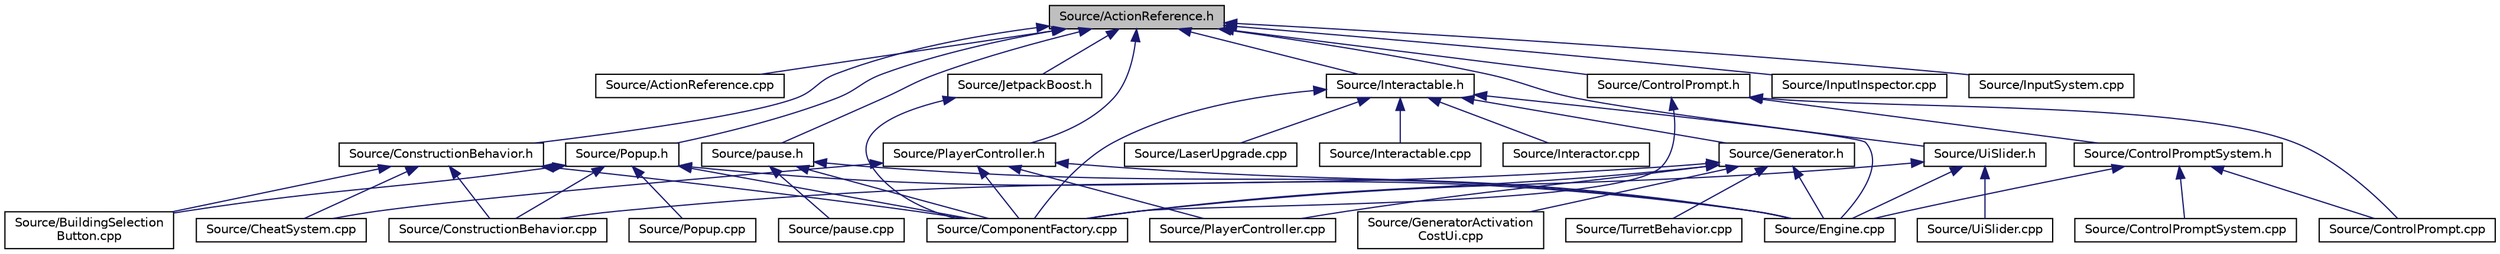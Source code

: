 digraph "Source/ActionReference.h"
{
 // LATEX_PDF_SIZE
  edge [fontname="Helvetica",fontsize="10",labelfontname="Helvetica",labelfontsize="10"];
  node [fontname="Helvetica",fontsize="10",shape=record];
  Node1 [label="Source/ActionReference.h",height=0.2,width=0.4,color="black", fillcolor="grey75", style="filled", fontcolor="black",tooltip="a reference to an input Action"];
  Node1 -> Node2 [dir="back",color="midnightblue",fontsize="10",style="solid",fontname="Helvetica"];
  Node2 [label="Source/ActionReference.cpp",height=0.2,width=0.4,color="black", fillcolor="white", style="filled",URL="$ActionReference_8cpp.html",tooltip="a reference to an input Action"];
  Node1 -> Node3 [dir="back",color="midnightblue",fontsize="10",style="solid",fontname="Helvetica"];
  Node3 [label="Source/ConstructionBehavior.h",height=0.2,width=0.4,color="black", fillcolor="white", style="filled",URL="$ConstructionBehavior_8h.html",tooltip="handles the construction of towers and modification of terrain"];
  Node3 -> Node4 [dir="back",color="midnightblue",fontsize="10",style="solid",fontname="Helvetica"];
  Node4 [label="Source/BuildingSelection\lButton.cpp",height=0.2,width=0.4,color="black", fillcolor="white", style="filled",URL="$BuildingSelectionButton_8cpp.html",tooltip="button that selects which building the ConstructionManager should place"];
  Node3 -> Node5 [dir="back",color="midnightblue",fontsize="10",style="solid",fontname="Helvetica"];
  Node5 [label="Source/CheatSystem.cpp",height=0.2,width=0.4,color="black", fillcolor="white", style="filled",URL="$CheatSystem_8cpp.html",tooltip="CheatSystem Class definition."];
  Node3 -> Node6 [dir="back",color="midnightblue",fontsize="10",style="solid",fontname="Helvetica"];
  Node6 [label="Source/ComponentFactory.cpp",height=0.2,width=0.4,color="black", fillcolor="white", style="filled",URL="$ComponentFactory_8cpp.html",tooltip="Definitions for the component factory class."];
  Node3 -> Node7 [dir="back",color="midnightblue",fontsize="10",style="solid",fontname="Helvetica"];
  Node7 [label="Source/ConstructionBehavior.cpp",height=0.2,width=0.4,color="black", fillcolor="white", style="filled",URL="$ConstructionBehavior_8cpp.html",tooltip="handles the construction of towers and modification of terrain"];
  Node1 -> Node8 [dir="back",color="midnightblue",fontsize="10",style="solid",fontname="Helvetica"];
  Node8 [label="Source/ControlPrompt.h",height=0.2,width=0.4,color="black", fillcolor="white", style="filled",URL="$ControlPrompt_8h.html",tooltip="Displays a control prompt for an ActionReference."];
  Node8 -> Node6 [dir="back",color="midnightblue",fontsize="10",style="solid",fontname="Helvetica"];
  Node8 -> Node9 [dir="back",color="midnightblue",fontsize="10",style="solid",fontname="Helvetica"];
  Node9 [label="Source/ControlPrompt.cpp",height=0.2,width=0.4,color="black", fillcolor="white", style="filled",URL="$ControlPrompt_8cpp.html",tooltip="Displays a control prompt for an ActionReference."];
  Node8 -> Node10 [dir="back",color="midnightblue",fontsize="10",style="solid",fontname="Helvetica"];
  Node10 [label="Source/ControlPromptSystem.h",height=0.2,width=0.4,color="black", fillcolor="white", style="filled",URL="$ControlPromptSystem_8h.html",tooltip="System that displays ControlPrompts from Actions."];
  Node10 -> Node9 [dir="back",color="midnightblue",fontsize="10",style="solid",fontname="Helvetica"];
  Node10 -> Node11 [dir="back",color="midnightblue",fontsize="10",style="solid",fontname="Helvetica"];
  Node11 [label="Source/ControlPromptSystem.cpp",height=0.2,width=0.4,color="black", fillcolor="white", style="filled",URL="$ControlPromptSystem_8cpp.html",tooltip="System that displays ControlPrompts from Actions."];
  Node10 -> Node12 [dir="back",color="midnightblue",fontsize="10",style="solid",fontname="Helvetica"];
  Node12 [label="Source/Engine.cpp",height=0.2,width=0.4,color="black", fillcolor="white", style="filled",URL="$Engine_8cpp.html",tooltip="Engine class."];
  Node1 -> Node13 [dir="back",color="midnightblue",fontsize="10",style="solid",fontname="Helvetica"];
  Node13 [label="Source/InputInspector.cpp",height=0.2,width=0.4,color="black", fillcolor="white", style="filled",URL="$InputInspector_8cpp.html",tooltip="Input system addition, holds Action and Debug info."];
  Node1 -> Node14 [dir="back",color="midnightblue",fontsize="10",style="solid",fontname="Helvetica"];
  Node14 [label="Source/InputSystem.cpp",height=0.2,width=0.4,color="black", fillcolor="white", style="filled",URL="$InputSystem_8cpp.html",tooltip="Input system, m_Handles key and mouse inputs."];
  Node1 -> Node15 [dir="back",color="midnightblue",fontsize="10",style="solid",fontname="Helvetica"];
  Node15 [label="Source/Interactable.h",height=0.2,width=0.4,color="black", fillcolor="white", style="filled",URL="$Interactable_8h.html",tooltip="Component which can be interacted with by pressing a button when nearby."];
  Node15 -> Node6 [dir="back",color="midnightblue",fontsize="10",style="solid",fontname="Helvetica"];
  Node15 -> Node12 [dir="back",color="midnightblue",fontsize="10",style="solid",fontname="Helvetica"];
  Node15 -> Node16 [dir="back",color="midnightblue",fontsize="10",style="solid",fontname="Helvetica"];
  Node16 [label="Source/Generator.h",height=0.2,width=0.4,color="black", fillcolor="white", style="filled",URL="$Generator_8h_source.html",tooltip=" "];
  Node16 -> Node6 [dir="back",color="midnightblue",fontsize="10",style="solid",fontname="Helvetica"];
  Node16 -> Node7 [dir="back",color="midnightblue",fontsize="10",style="solid",fontname="Helvetica"];
  Node16 -> Node12 [dir="back",color="midnightblue",fontsize="10",style="solid",fontname="Helvetica"];
  Node16 -> Node17 [dir="back",color="midnightblue",fontsize="10",style="solid",fontname="Helvetica"];
  Node17 [label="Source/GeneratorActivation\lCostUi.cpp",height=0.2,width=0.4,color="black", fillcolor="white", style="filled",URL="$GeneratorActivationCostUi_8cpp.html",tooltip="displays the costs of activating generators"];
  Node16 -> Node18 [dir="back",color="midnightblue",fontsize="10",style="solid",fontname="Helvetica"];
  Node18 [label="Source/PlayerController.cpp",height=0.2,width=0.4,color="black", fillcolor="white", style="filled",URL="$PlayerController_8cpp.html",tooltip="PlayerController Behaviour Class."];
  Node16 -> Node19 [dir="back",color="midnightblue",fontsize="10",style="solid",fontname="Helvetica"];
  Node19 [label="Source/TurretBehavior.cpp",height=0.2,width=0.4,color="black", fillcolor="white", style="filled",URL="$TurretBehavior_8cpp.html",tooltip="Behavior Compenent for Basic Turret"];
  Node15 -> Node20 [dir="back",color="midnightblue",fontsize="10",style="solid",fontname="Helvetica"];
  Node20 [label="Source/Interactable.cpp",height=0.2,width=0.4,color="black", fillcolor="white", style="filled",URL="$Interactable_8cpp.html",tooltip="Component which can be interacted with by pressing a button when nearby."];
  Node15 -> Node21 [dir="back",color="midnightblue",fontsize="10",style="solid",fontname="Helvetica"];
  Node21 [label="Source/Interactor.cpp",height=0.2,width=0.4,color="black", fillcolor="white", style="filled",URL="$Interactor_8cpp.html",tooltip="Behavior that can interact with nearby Interactable Components."];
  Node15 -> Node22 [dir="back",color="midnightblue",fontsize="10",style="solid",fontname="Helvetica"];
  Node22 [label="Source/LaserUpgrade.cpp",height=0.2,width=0.4,color="black", fillcolor="white", style="filled",URL="$LaserUpgrade_8cpp.html",tooltip="collectable upgrade to the player's MiningLaser"];
  Node1 -> Node23 [dir="back",color="midnightblue",fontsize="10",style="solid",fontname="Helvetica"];
  Node23 [label="Source/JetpackBoost.h",height=0.2,width=0.4,color="black", fillcolor="white", style="filled",URL="$JetpackBoost_8h_source.html",tooltip=" "];
  Node23 -> Node6 [dir="back",color="midnightblue",fontsize="10",style="solid",fontname="Helvetica"];
  Node1 -> Node24 [dir="back",color="midnightblue",fontsize="10",style="solid",fontname="Helvetica"];
  Node24 [label="Source/pause.h",height=0.2,width=0.4,color="black", fillcolor="white", style="filled",URL="$pause_8h.html",tooltip="component that pauses the game"];
  Node24 -> Node6 [dir="back",color="midnightblue",fontsize="10",style="solid",fontname="Helvetica"];
  Node24 -> Node12 [dir="back",color="midnightblue",fontsize="10",style="solid",fontname="Helvetica"];
  Node24 -> Node25 [dir="back",color="midnightblue",fontsize="10",style="solid",fontname="Helvetica"];
  Node25 [label="Source/pause.cpp",height=0.2,width=0.4,color="black", fillcolor="white", style="filled",URL="$pause_8cpp.html",tooltip="Component that pauses the game when the PauseComponent button is pressed."];
  Node1 -> Node26 [dir="back",color="midnightblue",fontsize="10",style="solid",fontname="Helvetica"];
  Node26 [label="Source/PlayerController.h",height=0.2,width=0.4,color="black", fillcolor="white", style="filled",URL="$PlayerController_8h.html",tooltip="PlayerController Behaviour Class."];
  Node26 -> Node5 [dir="back",color="midnightblue",fontsize="10",style="solid",fontname="Helvetica"];
  Node26 -> Node6 [dir="back",color="midnightblue",fontsize="10",style="solid",fontname="Helvetica"];
  Node26 -> Node12 [dir="back",color="midnightblue",fontsize="10",style="solid",fontname="Helvetica"];
  Node26 -> Node18 [dir="back",color="midnightblue",fontsize="10",style="solid",fontname="Helvetica"];
  Node1 -> Node27 [dir="back",color="midnightblue",fontsize="10",style="solid",fontname="Helvetica"];
  Node27 [label="Source/Popup.h",height=0.2,width=0.4,color="black", fillcolor="white", style="filled",URL="$Popup_8h.html",tooltip="A popup is a behavior that will show a popup when a button is pressed."];
  Node27 -> Node4 [dir="back",color="midnightblue",fontsize="10",style="solid",fontname="Helvetica"];
  Node27 -> Node6 [dir="back",color="midnightblue",fontsize="10",style="solid",fontname="Helvetica"];
  Node27 -> Node7 [dir="back",color="midnightblue",fontsize="10",style="solid",fontname="Helvetica"];
  Node27 -> Node12 [dir="back",color="midnightblue",fontsize="10",style="solid",fontname="Helvetica"];
  Node27 -> Node28 [dir="back",color="midnightblue",fontsize="10",style="solid",fontname="Helvetica"];
  Node28 [label="Source/Popup.cpp",height=0.2,width=0.4,color="black", fillcolor="white", style="filled",URL="$Popup_8cpp.html",tooltip="DESCRIPTION HERE."];
  Node1 -> Node29 [dir="back",color="midnightblue",fontsize="10",style="solid",fontname="Helvetica"];
  Node29 [label="Source/UiSlider.h",height=0.2,width=0.4,color="black", fillcolor="white", style="filled",URL="$UiSlider_8h.html",tooltip="Ui Slider component."];
  Node29 -> Node6 [dir="back",color="midnightblue",fontsize="10",style="solid",fontname="Helvetica"];
  Node29 -> Node12 [dir="back",color="midnightblue",fontsize="10",style="solid",fontname="Helvetica"];
  Node29 -> Node30 [dir="back",color="midnightblue",fontsize="10",style="solid",fontname="Helvetica"];
  Node30 [label="Source/UiSlider.cpp",height=0.2,width=0.4,color="black", fillcolor="white", style="filled",URL="$UiSlider_8cpp.html",tooltip="Ui Slider component."];
}
